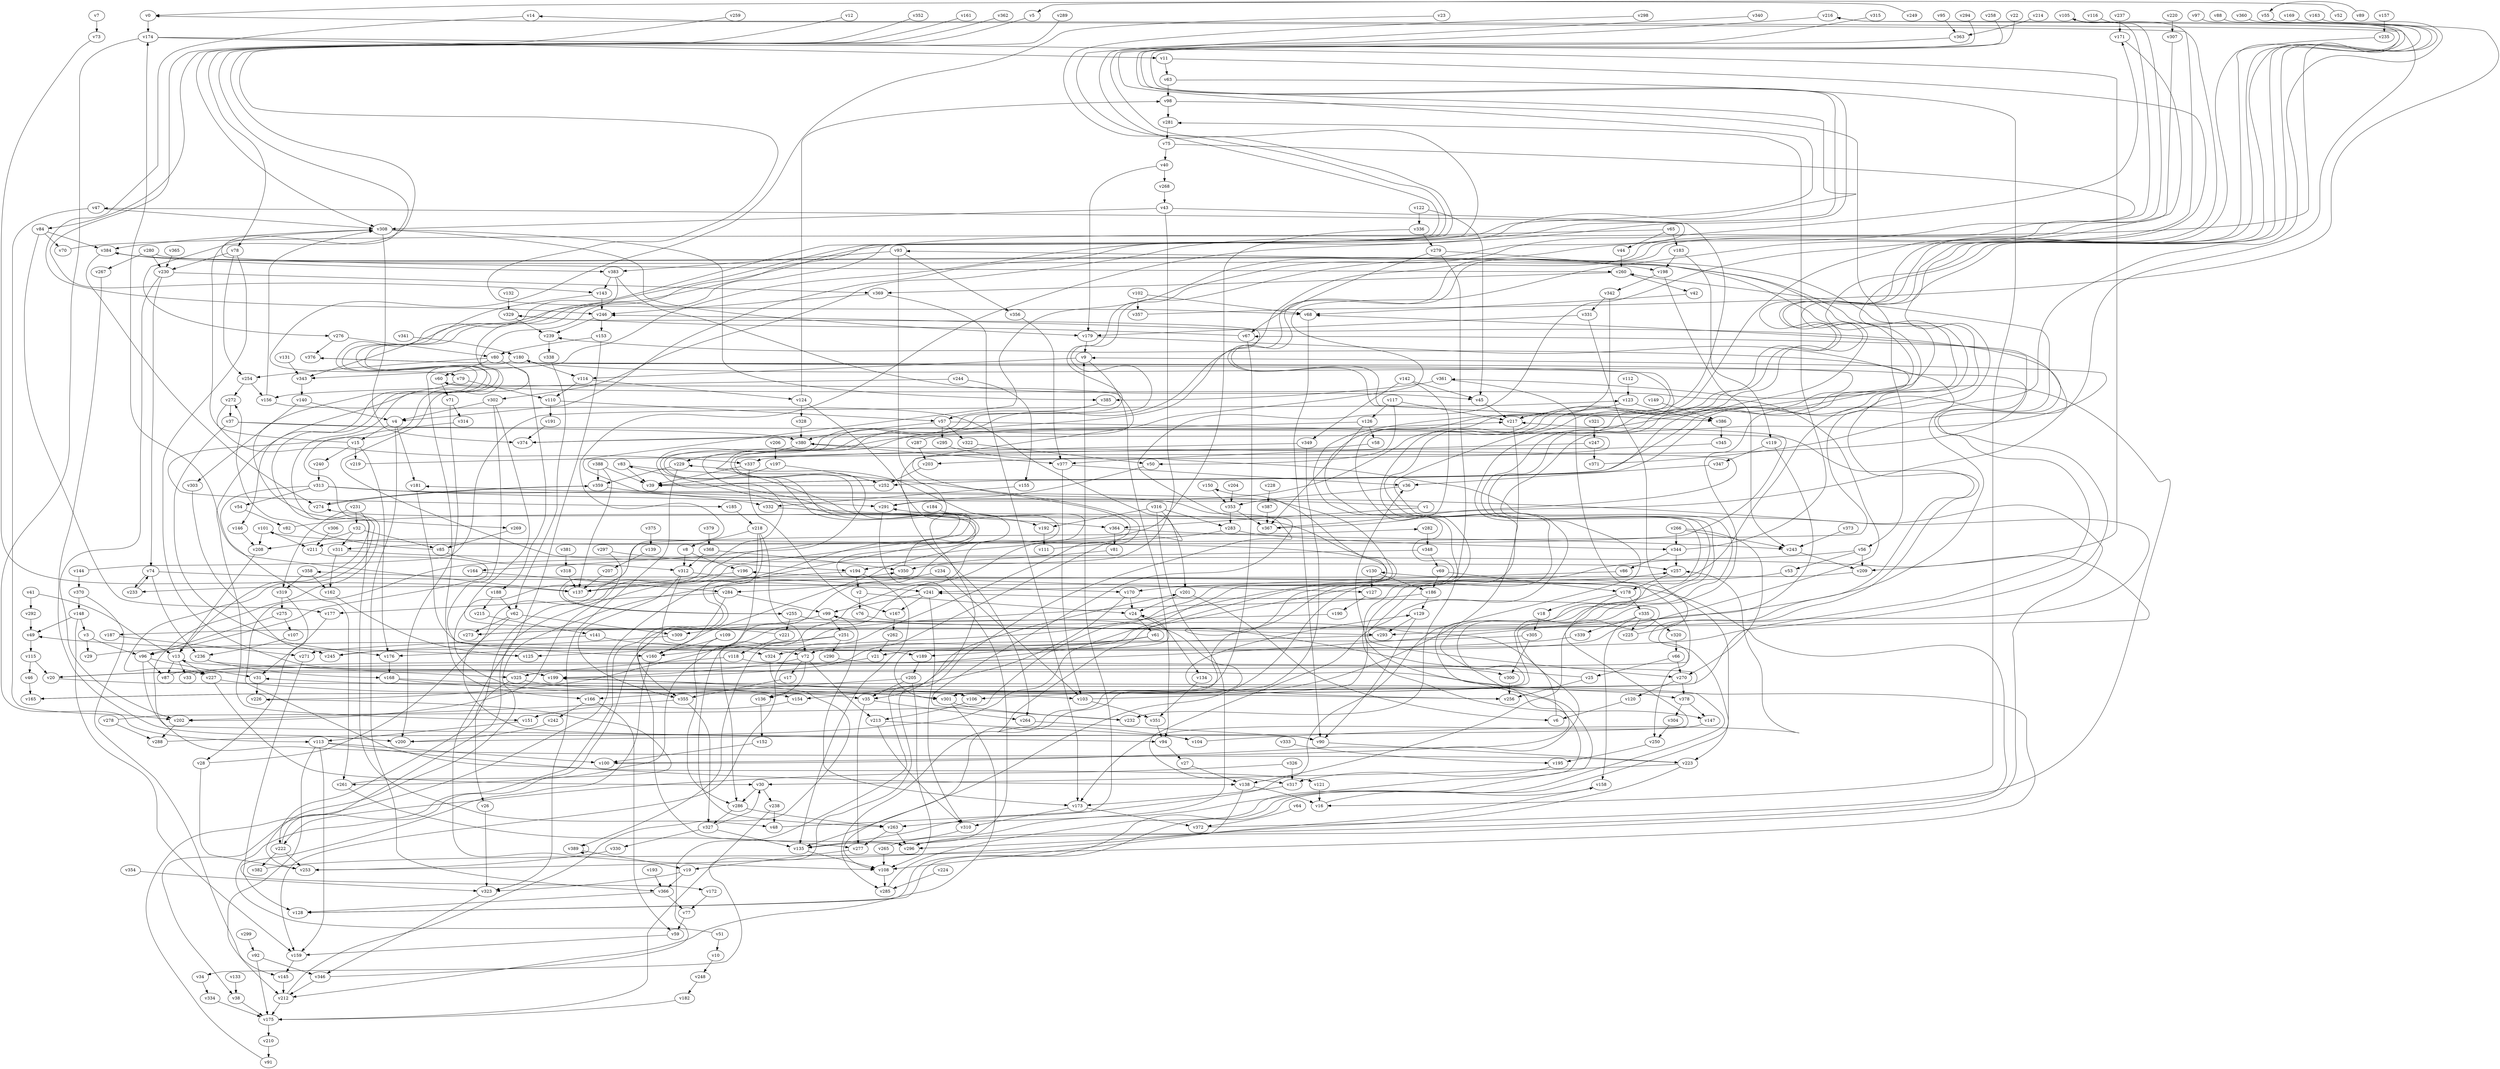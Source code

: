 // Benchmark game 577 - 390 vertices
// time_bound: 74
// targets: v326
digraph G {
    v0 [name="v0", player=0];
    v1 [name="v1", player=1];
    v2 [name="v2", player=0];
    v3 [name="v3", player=0];
    v4 [name="v4", player=0];
    v5 [name="v5", player=0];
    v6 [name="v6", player=1];
    v7 [name="v7", player=1];
    v8 [name="v8", player=1];
    v9 [name="v9", player=1];
    v10 [name="v10", player=1];
    v11 [name="v11", player=0];
    v12 [name="v12", player=1];
    v13 [name="v13", player=0];
    v14 [name="v14", player=0];
    v15 [name="v15", player=1];
    v16 [name="v16", player=1];
    v17 [name="v17", player=1];
    v18 [name="v18", player=1];
    v19 [name="v19", player=1];
    v20 [name="v20", player=0];
    v21 [name="v21", player=0];
    v22 [name="v22", player=1];
    v23 [name="v23", player=0];
    v24 [name="v24", player=1];
    v25 [name="v25", player=0];
    v26 [name="v26", player=1];
    v27 [name="v27", player=1];
    v28 [name="v28", player=1];
    v29 [name="v29", player=1];
    v30 [name="v30", player=0];
    v31 [name="v31", player=0];
    v32 [name="v32", player=1];
    v33 [name="v33", player=0];
    v34 [name="v34", player=1];
    v35 [name="v35", player=0];
    v36 [name="v36", player=0];
    v37 [name="v37", player=1];
    v38 [name="v38", player=0];
    v39 [name="v39", player=0];
    v40 [name="v40", player=1];
    v41 [name="v41", player=0];
    v42 [name="v42", player=0];
    v43 [name="v43", player=0];
    v44 [name="v44", player=0];
    v45 [name="v45", player=1];
    v46 [name="v46", player=0];
    v47 [name="v47", player=1];
    v48 [name="v48", player=1];
    v49 [name="v49", player=0];
    v50 [name="v50", player=0];
    v51 [name="v51", player=1];
    v52 [name="v52", player=1];
    v53 [name="v53", player=1];
    v54 [name="v54", player=1];
    v55 [name="v55", player=1];
    v56 [name="v56", player=0];
    v57 [name="v57", player=1];
    v58 [name="v58", player=0];
    v59 [name="v59", player=0];
    v60 [name="v60", player=1];
    v61 [name="v61", player=0];
    v62 [name="v62", player=1];
    v63 [name="v63", player=0];
    v64 [name="v64", player=0];
    v65 [name="v65", player=0];
    v66 [name="v66", player=0];
    v67 [name="v67", player=1];
    v68 [name="v68", player=0];
    v69 [name="v69", player=1];
    v70 [name="v70", player=1];
    v71 [name="v71", player=0];
    v72 [name="v72", player=0];
    v73 [name="v73", player=0];
    v74 [name="v74", player=0];
    v75 [name="v75", player=1];
    v76 [name="v76", player=0];
    v77 [name="v77", player=1];
    v78 [name="v78", player=0];
    v79 [name="v79", player=0];
    v80 [name="v80", player=1];
    v81 [name="v81", player=0];
    v82 [name="v82", player=1];
    v83 [name="v83", player=0];
    v84 [name="v84", player=0];
    v85 [name="v85", player=0];
    v86 [name="v86", player=1];
    v87 [name="v87", player=0];
    v88 [name="v88", player=0];
    v89 [name="v89", player=0];
    v90 [name="v90", player=0];
    v91 [name="v91", player=0];
    v92 [name="v92", player=1];
    v93 [name="v93", player=0];
    v94 [name="v94", player=0];
    v95 [name="v95", player=1];
    v96 [name="v96", player=0];
    v97 [name="v97", player=0];
    v98 [name="v98", player=1];
    v99 [name="v99", player=1];
    v100 [name="v100", player=1];
    v101 [name="v101", player=0];
    v102 [name="v102", player=1];
    v103 [name="v103", player=1];
    v104 [name="v104", player=0];
    v105 [name="v105", player=1];
    v106 [name="v106", player=0];
    v107 [name="v107", player=0];
    v108 [name="v108", player=1];
    v109 [name="v109", player=1];
    v110 [name="v110", player=0];
    v111 [name="v111", player=1];
    v112 [name="v112", player=0];
    v113 [name="v113", player=0];
    v114 [name="v114", player=1];
    v115 [name="v115", player=1];
    v116 [name="v116", player=1];
    v117 [name="v117", player=0];
    v118 [name="v118", player=1];
    v119 [name="v119", player=1];
    v120 [name="v120", player=1];
    v121 [name="v121", player=0];
    v122 [name="v122", player=0];
    v123 [name="v123", player=1];
    v124 [name="v124", player=0];
    v125 [name="v125", player=0];
    v126 [name="v126", player=0];
    v127 [name="v127", player=0];
    v128 [name="v128", player=1];
    v129 [name="v129", player=0];
    v130 [name="v130", player=1];
    v131 [name="v131", player=0];
    v132 [name="v132", player=1];
    v133 [name="v133", player=0];
    v134 [name="v134", player=1];
    v135 [name="v135", player=1];
    v136 [name="v136", player=0];
    v137 [name="v137", player=0];
    v138 [name="v138", player=0];
    v139 [name="v139", player=0];
    v140 [name="v140", player=1];
    v141 [name="v141", player=0];
    v142 [name="v142", player=1];
    v143 [name="v143", player=0];
    v144 [name="v144", player=1];
    v145 [name="v145", player=0];
    v146 [name="v146", player=0];
    v147 [name="v147", player=0];
    v148 [name="v148", player=1];
    v149 [name="v149", player=1];
    v150 [name="v150", player=0];
    v151 [name="v151", player=1];
    v152 [name="v152", player=1];
    v153 [name="v153", player=0];
    v154 [name="v154", player=0];
    v155 [name="v155", player=0];
    v156 [name="v156", player=1];
    v157 [name="v157", player=0];
    v158 [name="v158", player=0];
    v159 [name="v159", player=1];
    v160 [name="v160", player=0];
    v161 [name="v161", player=0];
    v162 [name="v162", player=0];
    v163 [name="v163", player=0];
    v164 [name="v164", player=1];
    v165 [name="v165", player=1];
    v166 [name="v166", player=1];
    v167 [name="v167", player=0];
    v168 [name="v168", player=1];
    v169 [name="v169", player=1];
    v170 [name="v170", player=0];
    v171 [name="v171", player=0];
    v172 [name="v172", player=1];
    v173 [name="v173", player=1];
    v174 [name="v174", player=0];
    v175 [name="v175", player=1];
    v176 [name="v176", player=0];
    v177 [name="v177", player=1];
    v178 [name="v178", player=1];
    v179 [name="v179", player=1];
    v180 [name="v180", player=1];
    v181 [name="v181", player=1];
    v182 [name="v182", player=1];
    v183 [name="v183", player=0];
    v184 [name="v184", player=1];
    v185 [name="v185", player=0];
    v186 [name="v186", player=0];
    v187 [name="v187", player=0];
    v188 [name="v188", player=1];
    v189 [name="v189", player=1];
    v190 [name="v190", player=1];
    v191 [name="v191", player=0];
    v192 [name="v192", player=0];
    v193 [name="v193", player=0];
    v194 [name="v194", player=0];
    v195 [name="v195", player=1];
    v196 [name="v196", player=1];
    v197 [name="v197", player=1];
    v198 [name="v198", player=0];
    v199 [name="v199", player=0];
    v200 [name="v200", player=0];
    v201 [name="v201", player=1];
    v202 [name="v202", player=0];
    v203 [name="v203", player=1];
    v204 [name="v204", player=1];
    v205 [name="v205", player=1];
    v206 [name="v206", player=1];
    v207 [name="v207", player=0];
    v208 [name="v208", player=0];
    v209 [name="v209", player=0];
    v210 [name="v210", player=0];
    v211 [name="v211", player=0];
    v212 [name="v212", player=1];
    v213 [name="v213", player=1];
    v214 [name="v214", player=1];
    v215 [name="v215", player=0];
    v216 [name="v216", player=0];
    v217 [name="v217", player=1];
    v218 [name="v218", player=1];
    v219 [name="v219", player=0];
    v220 [name="v220", player=0];
    v221 [name="v221", player=0];
    v222 [name="v222", player=1];
    v223 [name="v223", player=0];
    v224 [name="v224", player=1];
    v225 [name="v225", player=0];
    v226 [name="v226", player=1];
    v227 [name="v227", player=0];
    v228 [name="v228", player=1];
    v229 [name="v229", player=1];
    v230 [name="v230", player=1];
    v231 [name="v231", player=1];
    v232 [name="v232", player=0];
    v233 [name="v233", player=1];
    v234 [name="v234", player=1];
    v235 [name="v235", player=0];
    v236 [name="v236", player=1];
    v237 [name="v237", player=0];
    v238 [name="v238", player=1];
    v239 [name="v239", player=1];
    v240 [name="v240", player=0];
    v241 [name="v241", player=1];
    v242 [name="v242", player=0];
    v243 [name="v243", player=1];
    v244 [name="v244", player=1];
    v245 [name="v245", player=1];
    v246 [name="v246", player=0];
    v247 [name="v247", player=0];
    v248 [name="v248", player=0];
    v249 [name="v249", player=0];
    v250 [name="v250", player=0];
    v251 [name="v251", player=0];
    v252 [name="v252", player=1];
    v253 [name="v253", player=0];
    v254 [name="v254", player=1];
    v255 [name="v255", player=0];
    v256 [name="v256", player=0];
    v257 [name="v257", player=1];
    v258 [name="v258", player=0];
    v259 [name="v259", player=1];
    v260 [name="v260", player=0];
    v261 [name="v261", player=1];
    v262 [name="v262", player=1];
    v263 [name="v263", player=0];
    v264 [name="v264", player=1];
    v265 [name="v265", player=0];
    v266 [name="v266", player=1];
    v267 [name="v267", player=1];
    v268 [name="v268", player=0];
    v269 [name="v269", player=0];
    v270 [name="v270", player=1];
    v271 [name="v271", player=0];
    v272 [name="v272", player=0];
    v273 [name="v273", player=0];
    v274 [name="v274", player=1];
    v275 [name="v275", player=0];
    v276 [name="v276", player=1];
    v277 [name="v277", player=1];
    v278 [name="v278", player=1];
    v279 [name="v279", player=0];
    v280 [name="v280", player=0];
    v281 [name="v281", player=0];
    v282 [name="v282", player=0];
    v283 [name="v283", player=1];
    v284 [name="v284", player=0];
    v285 [name="v285", player=0];
    v286 [name="v286", player=0];
    v287 [name="v287", player=1];
    v288 [name="v288", player=1];
    v289 [name="v289", player=1];
    v290 [name="v290", player=1];
    v291 [name="v291", player=0];
    v292 [name="v292", player=0];
    v293 [name="v293", player=1];
    v294 [name="v294", player=1];
    v295 [name="v295", player=1];
    v296 [name="v296", player=0];
    v297 [name="v297", player=1];
    v298 [name="v298", player=1];
    v299 [name="v299", player=1];
    v300 [name="v300", player=1];
    v301 [name="v301", player=1];
    v302 [name="v302", player=0];
    v303 [name="v303", player=1];
    v304 [name="v304", player=0];
    v305 [name="v305", player=1];
    v306 [name="v306", player=1];
    v307 [name="v307", player=0];
    v308 [name="v308", player=1];
    v309 [name="v309", player=1];
    v310 [name="v310", player=1];
    v311 [name="v311", player=0];
    v312 [name="v312", player=0];
    v313 [name="v313", player=0];
    v314 [name="v314", player=1];
    v315 [name="v315", player=0];
    v316 [name="v316", player=1];
    v317 [name="v317", player=1];
    v318 [name="v318", player=0];
    v319 [name="v319", player=0];
    v320 [name="v320", player=0];
    v321 [name="v321", player=1];
    v322 [name="v322", player=1];
    v323 [name="v323", player=1];
    v324 [name="v324", player=0];
    v325 [name="v325", player=1];
    v326 [name="v326", player=1, target=1];
    v327 [name="v327", player=0];
    v328 [name="v328", player=1];
    v329 [name="v329", player=0];
    v330 [name="v330", player=0];
    v331 [name="v331", player=1];
    v332 [name="v332", player=1];
    v333 [name="v333", player=0];
    v334 [name="v334", player=1];
    v335 [name="v335", player=0];
    v336 [name="v336", player=1];
    v337 [name="v337", player=0];
    v338 [name="v338", player=0];
    v339 [name="v339", player=1];
    v340 [name="v340", player=0];
    v341 [name="v341", player=0];
    v342 [name="v342", player=0];
    v343 [name="v343", player=1];
    v344 [name="v344", player=0];
    v345 [name="v345", player=0];
    v346 [name="v346", player=1];
    v347 [name="v347", player=0];
    v348 [name="v348", player=1];
    v349 [name="v349", player=0];
    v350 [name="v350", player=0];
    v351 [name="v351", player=1];
    v352 [name="v352", player=0];
    v353 [name="v353", player=0];
    v354 [name="v354", player=1];
    v355 [name="v355", player=1];
    v356 [name="v356", player=1];
    v357 [name="v357", player=0];
    v358 [name="v358", player=1];
    v359 [name="v359", player=0];
    v360 [name="v360", player=1];
    v361 [name="v361", player=0];
    v362 [name="v362", player=0];
    v363 [name="v363", player=0];
    v364 [name="v364", player=0];
    v365 [name="v365", player=0];
    v366 [name="v366", player=0];
    v367 [name="v367", player=1];
    v368 [name="v368", player=0];
    v369 [name="v369", player=0];
    v370 [name="v370", player=0];
    v371 [name="v371", player=1];
    v372 [name="v372", player=1];
    v373 [name="v373", player=1];
    v374 [name="v374", player=0];
    v375 [name="v375", player=0];
    v376 [name="v376", player=1];
    v377 [name="v377", player=0];
    v378 [name="v378", player=0];
    v379 [name="v379", player=0];
    v380 [name="v380", player=0];
    v381 [name="v381", player=0];
    v382 [name="v382", player=0];
    v383 [name="v383", player=0];
    v384 [name="v384", player=0];
    v385 [name="v385", player=0];
    v386 [name="v386", player=1];
    v387 [name="v387", player=1];
    v388 [name="v388", player=0];
    v389 [name="v389", player=0];

    v0 -> v174;
    v1 -> v47 [constraint="t mod 2 == 0"];
    v2 -> v24 [constraint="t < 15"];
    v3 -> v96;
    v4 -> v15;
    v5 -> v276 [constraint="t >= 5"];
    v6 -> v99 [constraint="t < 14"];
    v7 -> v73;
    v8 -> v312;
    v9 -> v114;
    v10 -> v248;
    v11 -> v135 [constraint="t >= 4"];
    v12 -> v84 [constraint="t < 8"];
    v13 -> v227;
    v14 -> v246 [constraint="t mod 2 == 1"];
    v15 -> v308;
    v16 -> v158 [constraint="t mod 3 == 2"];
    v17 -> v355;
    v18 -> v305;
    v19 -> v323;
    v20 -> v128 [constraint="t mod 5 == 3"];
    v21 -> v20 [constraint="t < 11"];
    v22 -> v255 [constraint="t mod 2 == 0"];
    v23 -> v79 [constraint="t >= 5"];
    v24 -> v134;
    v25 -> v376 [constraint="t < 9"];
    v26 -> v323;
    v27 -> v138;
    v28 -> v171 [constraint="t >= 5"];
    v29 -> v101 [constraint="t < 6"];
    v30 -> v286;
    v31 -> v226;
    v32 -> v208;
    v33 -> v257 [constraint="t >= 2"];
    v34 -> v334;
    v35 -> v264;
    v36 -> v353;
    v37 -> v20 [constraint="t < 7"];
    v38 -> v175;
    v39 -> v384 [constraint="t >= 1"];
    v40 -> v268;
    v41 -> v13 [constraint="t < 8"];
    v42 -> v68;
    v43 -> v285 [constraint="t < 13"];
    v44 -> v260;
    v45 -> v217;
    v46 -> v165;
    v47 -> v308;
    v48 -> v9;
    v49 -> v115;
    v50 -> v291;
    v51 -> v60 [constraint="t >= 5"];
    v52 -> v5 [constraint="t < 8"];
    v53 -> v241;
    v54 -> v82;
    v55 -> v39 [constraint="t < 7"];
    v56 -> v270 [constraint="t >= 3"];
    v57 -> v203 [constraint="t mod 4 == 1"];
    v58 -> v261 [constraint="t >= 1"];
    v59 -> v159;
    v60 -> v21 [constraint="t mod 5 == 1"];
    v61 -> v189;
    v62 -> v273;
    v63 -> v98;
    v64 -> v372;
    v65 -> v146 [constraint="t >= 3"];
    v66 -> v25;
    v67 -> v329 [constraint="t mod 5 == 3"];
    v68 -> v90;
    v69 -> v178;
    v70 -> v14 [constraint="t >= 2"];
    v71 -> v314;
    v72 -> v213;
    v73 -> v137 [constraint="t < 6"];
    v74 -> v241;
    v75 -> v222 [constraint="t >= 5"];
    v76 -> v108 [constraint="t >= 3"];
    v77 -> v59;
    v78 -> v230;
    v79 -> v110;
    v80 -> v60;
    v81 -> v350;
    v82 -> v216 [constraint="t >= 4"];
    v83 -> v159 [constraint="t >= 3"];
    v84 -> v177;
    v85 -> v272 [constraint="t >= 4"];
    v86 -> v170;
    v87 -> v384 [constraint="t mod 5 == 0"];
    v88 -> v317 [constraint="t < 14"];
    v89 -> v55 [constraint="t < 7"];
    v90 -> v223;
    v91 -> v329 [constraint="t mod 5 == 0"];
    v92 -> v346;
    v93 -> v35;
    v94 -> v27;
    v95 -> v363;
    v96 -> v87;
    v97 -> v378 [constraint="t < 12"];
    v98 -> v281;
    v99 -> v309;
    v100 -> v13 [constraint="t mod 3 == 2"];
    v101 -> v211;
    v102 -> v68;
    v103 -> v351;
    v104 -> v181 [constraint="t < 11"];
    v105 -> v127 [constraint="t < 15"];
    v106 -> v213;
    v107 -> v236;
    v108 -> v285;
    v109 -> v160;
    v110 -> v57;
    v111 -> v217 [constraint="t >= 4"];
    v112 -> v123;
    v113 -> v138 [constraint="t >= 2"];
    v114 -> v124;
    v115 -> v20;
    v116 -> v386 [constraint="t mod 2 == 1"];
    v117 -> v126;
    v118 -> v300 [constraint="t mod 5 == 1"];
    v119 -> v293;
    v120 -> v6;
    v121 -> v16;
    v122 -> v336;
    v123 -> v217;
    v124 -> v98;
    v125 -> v49 [constraint="t < 10"];
    v126 -> v58;
    v127 -> v190;
    v128 -> v68 [constraint="t mod 4 == 2"];
    v129 -> v90;
    v130 -> v186;
    v131 -> v343;
    v132 -> v329;
    v133 -> v38;
    v134 -> v351;
    v135 -> v108;
    v136 -> v93 [constraint="t >= 3"];
    v137 -> v174;
    v138 -> v16;
    v139 -> v207;
    v140 -> v303;
    v141 -> v271;
    v142 -> v367;
    v143 -> v246;
    v144 -> v123 [constraint="t >= 5"];
    v145 -> v212;
    v146 -> v208;
    v147 -> v173 [constraint="t mod 5 == 1"];
    v148 -> v49;
    v149 -> v386;
    v150 -> v353;
    v151 -> v113;
    v152 -> v100;
    v153 -> v80;
    v154 -> v151;
    v155 -> v332;
    v156 -> v199 [constraint="t >= 2"];
    v157 -> v235;
    v158 -> v253;
    v159 -> v145;
    v160 -> v172 [constraint="t >= 2"];
    v161 -> v78 [constraint="t < 11"];
    v162 -> v125;
    v163 -> v187 [constraint="t < 7"];
    v164 -> v284;
    v165 -> v260 [constraint="t mod 4 == 2"];
    v166 -> v242;
    v167 -> v262;
    v168 -> v103;
    v169 -> v233 [constraint="t >= 5"];
    v170 -> v154;
    v171 -> v263 [constraint="t mod 4 == 2"];
    v172 -> v77;
    v173 -> v372;
    v174 -> v11;
    v175 -> v210;
    v176 -> v168;
    v177 -> v31;
    v178 -> v18;
    v179 -> v311 [constraint="t mod 5 == 4"];
    v180 -> v166;
    v181 -> v324;
    v182 -> v175;
    v183 -> v119;
    v184 -> v192;
    v185 -> v218;
    v186 -> v389 [constraint="t < 12"];
    v187 -> v271;
    v188 -> v215;
    v189 -> v205;
    v190 -> v355 [constraint="t mod 4 == 0"];
    v191 -> v374;
    v192 -> v111;
    v193 -> v366;
    v194 -> v137;
    v195 -> v317;
    v196 -> v137;
    v197 -> v39;
    v198 -> v243;
    v199 -> v106;
    v200 -> v241 [constraint="t mod 5 == 3"];
    v201 -> v24;
    v202 -> v288;
    v203 -> v252;
    v204 -> v353;
    v205 -> v35;
    v206 -> v197;
    v207 -> v137;
    v208 -> v13;
    v209 -> v255 [constraint="t < 5"];
    v210 -> v91;
    v211 -> v96 [constraint="t < 12"];
    v212 -> v199 [constraint="t < 13"];
    v213 -> v310;
    v214 -> v363;
    v215 -> v141 [constraint="t < 11"];
    v216 -> v223 [constraint="t >= 3"];
    v217 -> v106;
    v218 -> v38 [constraint="t mod 3 == 2"];
    v219 -> v180 [constraint="t < 6"];
    v220 -> v307;
    v221 -> v282 [constraint="t < 8"];
    v222 -> v217 [constraint="t >= 2"];
    v223 -> v30;
    v224 -> v285;
    v225 -> v130 [constraint="t >= 2"];
    v226 -> v229 [constraint="t < 8"];
    v227 -> v30;
    v228 -> v387;
    v229 -> v359;
    v230 -> v202;
    v231 -> v32;
    v232 -> v105 [constraint="t >= 5"];
    v233 -> v74;
    v234 -> v284;
    v235 -> v147 [constraint="t < 9"];
    v236 -> v325;
    v237 -> v171;
    v238 -> v48;
    v239 -> v338;
    v240 -> v313;
    v241 -> v310;
    v242 -> v200;
    v243 -> v209;
    v244 -> v156;
    v245 -> v246 [constraint="t mod 2 == 1"];
    v246 -> v153;
    v247 -> v377;
    v248 -> v182;
    v249 -> v0 [constraint="t >= 1"];
    v250 -> v195;
    v251 -> v290;
    v252 -> v39 [constraint="t >= 4"];
    v253 -> v350 [constraint="t >= 1"];
    v254 -> v272;
    v255 -> v293;
    v256 -> v129 [constraint="t < 7"];
    v257 -> v178;
    v258 -> v302 [constraint="t < 13"];
    v259 -> v143 [constraint="t >= 1"];
    v260 -> v369;
    v261 -> v226 [constraint="t < 13"];
    v262 -> v21;
    v263 -> v277;
    v264 -> v90;
    v265 -> v180 [constraint="t mod 4 == 1"];
    v266 -> v344;
    v267 -> v200;
    v268 -> v43;
    v269 -> v85;
    v270 -> v378;
    v271 -> v128;
    v272 -> v337;
    v273 -> v291 [constraint="t >= 5"];
    v274 -> v359;
    v275 -> v96;
    v276 -> v80;
    v277 -> v19;
    v278 -> v150 [constraint="t < 6"];
    v279 -> v232;
    v280 -> v252 [constraint="t mod 4 == 0"];
    v281 -> v75;
    v282 -> v348;
    v283 -> v160 [constraint="t mod 3 == 0"];
    v284 -> v296;
    v285 -> v196 [constraint="t >= 4"];
    v286 -> v263;
    v287 -> v239 [constraint="t mod 3 == 0"];
    v288 -> v274 [constraint="t >= 3"];
    v289 -> v68 [constraint="t mod 2 == 0"];
    v290 -> v165 [constraint="t mod 3 == 1"];
    v291 -> v0 [constraint="t >= 1"];
    v292 -> v49;
    v293 -> v301 [constraint="t >= 5"];
    v294 -> v4 [constraint="t < 9"];
    v295 -> v100 [constraint="t mod 3 == 0"];
    v296 -> v358 [constraint="t < 9"];
    v297 -> v202;
    v298 -> v269 [constraint="t >= 5"];
    v299 -> v92;
    v300 -> v256;
    v301 -> v232;
    v302 -> v4;
    v303 -> v245;
    v304 -> v250;
    v305 -> v300;
    v306 -> v211;
    v307 -> v386 [constraint="t < 6"];
    v308 -> v384;
    v309 -> v245;
    v310 -> v135 [constraint="t mod 4 == 3"];
    v311 -> v273 [constraint="t mod 4 == 0"];
    v312 -> v170;
    v313 -> v34 [constraint="t < 6"];
    v314 -> v185 [constraint="t < 12"];
    v315 -> v257 [constraint="t mod 5 == 1"];
    v316 -> v192;
    v317 -> v173;
    v318 -> v137;
    v319 -> v28;
    v320 -> v66;
    v321 -> v247;
    v322 -> v50;
    v323 -> v346;
    v324 -> v24 [constraint="t >= 2"];
    v325 -> v154;
    v326 -> v222 [constraint="t mod 3 == 1"];
    v327 -> v135;
    v328 -> v380;
    v329 -> v239;
    v330 -> v253;
    v331 -> v223;
    v332 -> v364;
    v333 -> v195;
    v334 -> v175;
    v335 -> v225;
    v336 -> v211;
    v337 -> v39;
    v338 -> v62;
    v339 -> v176;
    v340 -> v227 [constraint="t mod 5 == 3"];
    v341 -> v180;
    v342 -> v331;
    v343 -> v140;
    v344 -> v281;
    v345 -> v164 [constraint="t mod 5 == 2"];
    v346 -> v201 [constraint="t < 14"];
    v347 -> v36;
    v348 -> v121 [constraint="t < 11"];
    v349 -> v337;
    v350 -> v83 [constraint="t mod 5 == 0"];
    v351 -> v94;
    v352 -> v308 [constraint="t mod 3 == 0"];
    v353 -> v283;
    v354 -> v323;
    v355 -> v202;
    v356 -> v377;
    v357 -> v216 [constraint="t mod 5 == 1"];
    v358 -> v319;
    v359 -> v296 [constraint="t < 11"];
    v360 -> v136 [constraint="t < 12"];
    v361 -> v385;
    v362 -> v260 [constraint="t < 9"];
    v363 -> v343 [constraint="t >= 3"];
    v364 -> v81;
    v365 -> v230;
    v366 -> v128;
    v367 -> v380 [constraint="t >= 2"];
    v368 -> v312;
    v369 -> v246;
    v370 -> v148;
    v371 -> v67 [constraint="t < 5"];
    v372 -> v361 [constraint="t < 7"];
    v373 -> v243;
    v374 -> v9 [constraint="t >= 2"];
    v375 -> v139;
    v376 -> v135 [constraint="t mod 5 == 2"];
    v377 -> v36;
    v378 -> v304;
    v379 -> v368;
    v380 -> v229;
    v381 -> v318;
    v382 -> v31 [constraint="t >= 3"];
    v383 -> v13 [constraint="t mod 5 == 2"];
    v384 -> v383;
    v385 -> v57;
    v386 -> v345;
    v387 -> v367;
    v388 -> v359;
    v389 -> v19;
    v280 -> v230;
    v221 -> v118;
    v335 -> v339;
    v84 -> v384;
    v32 -> v311;
    v311 -> v162;
    v93 -> v356;
    v234 -> v103;
    v141 -> v72;
    v57 -> v322;
    v140 -> v4;
    v15 -> v176;
    v241 -> v99;
    v65 -> v44;
    v344 -> v86;
    v56 -> v53;
    v60 -> v71;
    v138 -> v108;
    v148 -> v3;
    v313 -> v332;
    v194 -> v2;
    v212 -> v175;
    v9 -> v94;
    v72 -> v17;
    v19 -> v366;
    v188 -> v62;
    v180 -> v114;
    v270 -> v120;
    v380 -> v377;
    v47 -> v202;
    v312 -> v189;
    v313 -> v54;
    v115 -> v46;
    v366 -> v77;
    v348 -> v69;
    v118 -> v325;
    v61 -> v324;
    v335 -> v158;
    v312 -> v355;
    v153 -> v108;
    v213 -> v104;
    v74 -> v236;
    v183 -> v198;
    v103 -> v36;
    v283 -> v344;
    v113 -> v100;
    v313 -> v261;
    v72 -> v199;
    v251 -> v160;
    v8 -> v196;
    v284 -> v177;
    v302 -> v160;
    v24 -> v61;
    v279 -> v67;
    v308 -> v385;
    v96 -> v31;
    v231 -> v319;
    v66 -> v270;
    v2 -> v76;
    v246 -> v239;
    v37 -> v176;
    v335 -> v320;
    v308 -> v179;
    v218 -> v8;
    v287 -> v203;
    v286 -> v327;
    v251 -> v125;
    v119 -> v347;
    v377 -> v103;
    v13 -> v33;
    v361 -> v250;
    v230 -> v369;
    v194 -> v135;
    v129 -> v293;
    v75 -> v40;
    v99 -> v251;
    v223 -> v296;
    v3 -> v29;
    v32 -> v85;
    v78 -> v199;
    v316 -> v283;
    v349 -> v301;
    v227 -> v35;
    v222 -> v253;
    v247 -> v371;
    v179 -> v9;
    v337 -> v167;
    v124 -> v328;
    v327 -> v330;
    v102 -> v357;
    v174 -> v113;
    v126 -> v374;
    v359 -> v274;
    v383 -> v45;
    v369 -> v173;
    v178 -> v138;
    v136 -> v152;
    v63 -> v16;
    v80 -> v188;
    v148 -> v159;
    v266 -> v243;
    v65 -> v183;
    v319 -> v275;
    v266 -> v270;
    v4 -> v366;
    v244 -> v155;
    v265 -> v108;
    v331 -> v179;
    v218 -> v286;
    v41 -> v292;
    v358 -> v162;
    v316 -> v201;
    v79 -> v151;
    v142 -> v349;
    v297 -> v194;
    v327 -> v30;
    v57 -> v295;
    v113 -> v159;
    v113 -> v212;
    v80 -> v254;
    v291 -> v135;
    v230 -> v74;
    v156 -> v308;
    v197 -> v252;
    v370 -> v145;
    v186 -> v129;
    v15 -> v219;
    v117 -> v217;
    v355 -> v327;
    v168 -> v301;
    v173 -> v310;
    v101 -> v208;
    v170 -> v24;
    v276 -> v376;
    v346 -> v212;
    v74 -> v233;
    v178 -> v335;
    v43 -> v194;
    v56 -> v209;
    v205 -> v108;
    v324 -> v256;
    v67 -> v301;
    v280 -> v267;
    v174 -> v209;
    v261 -> v277;
    v388 -> v137;
    v198 -> v342;
    v25 -> v256;
    v236 -> v168;
    v260 -> v42;
    v326 -> v317;
    v83 -> v39;
    v301 -> v212;
    v98 -> v56;
    v62 -> v90;
    v218 -> v72;
    v85 -> v312;
    v4 -> v181;
    v28 -> v253;
    v69 -> v186;
    v37 -> v380;
    v279 -> v198;
    v275 -> v107;
    v93 -> v383;
    v272 -> v37;
    v84 -> v70;
    v302 -> v301;
    v325 -> v26;
    v43 -> v308;
    v166 -> v59;
    v78 -> v254;
    v35 -> v277;
    v126 -> v367;
    v241 -> v167;
    v72 -> v136;
    v316 -> v263;
    v344 -> v257;
    v254 -> v156;
    v305 -> v72;
    v201 -> v6;
    v71 -> v200;
    v144 -> v370;
    v389 -> v389;
    v313 -> v291;
    v114 -> v110;
    v40 -> v179;
    v205 -> v166;
    v30 -> v238;
    v123 -> v386;
    v99 -> v173;
    v278 -> v288;
    v117 -> v50;
    v130 -> v127;
    v255 -> v221;
    v142 -> v45;
    v222 -> v382;
    v378 -> v147;
    v238 -> v175;
    v353 -> v367;
    v383 -> v143;
    v110 -> v191;
    v62 -> v309;
    v231 -> v48;
    v263 -> v296;
    v308 -> v374;
    v51 -> v10;
    v364 -> v243;
    v143 -> v343;
    v15 -> v240;
    v92 -> v175;
    v122 -> v45;
    v336 -> v279;
    v384 -> v274;
    v1 -> v364;
    v109 -> v286;
    v342 -> v217;
    v388 -> v39;
    v11 -> v63;
    v368 -> v350;
    v124 -> v264;
    v284 -> v99;
    v96 -> v94;
    v229 -> v323;
    v57 -> v380;
    v13 -> v87;
    v104 -> v257;
}
